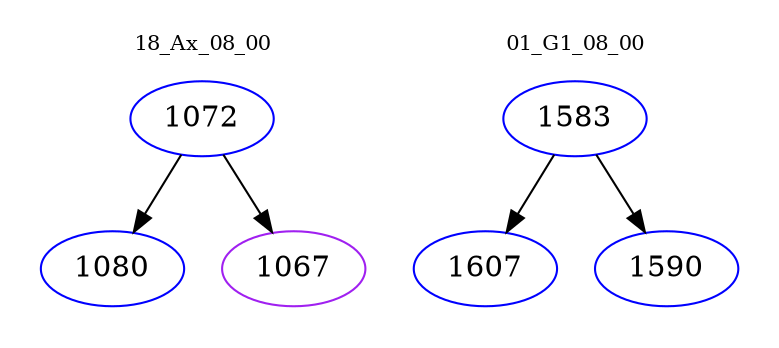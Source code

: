 digraph{
subgraph cluster_0 {
color = white
label = "18_Ax_08_00";
fontsize=10;
T0_1072 [label="1072", color="blue"]
T0_1072 -> T0_1080 [color="black"]
T0_1080 [label="1080", color="blue"]
T0_1072 -> T0_1067 [color="black"]
T0_1067 [label="1067", color="purple"]
}
subgraph cluster_1 {
color = white
label = "01_G1_08_00";
fontsize=10;
T1_1583 [label="1583", color="blue"]
T1_1583 -> T1_1607 [color="black"]
T1_1607 [label="1607", color="blue"]
T1_1583 -> T1_1590 [color="black"]
T1_1590 [label="1590", color="blue"]
}
}
